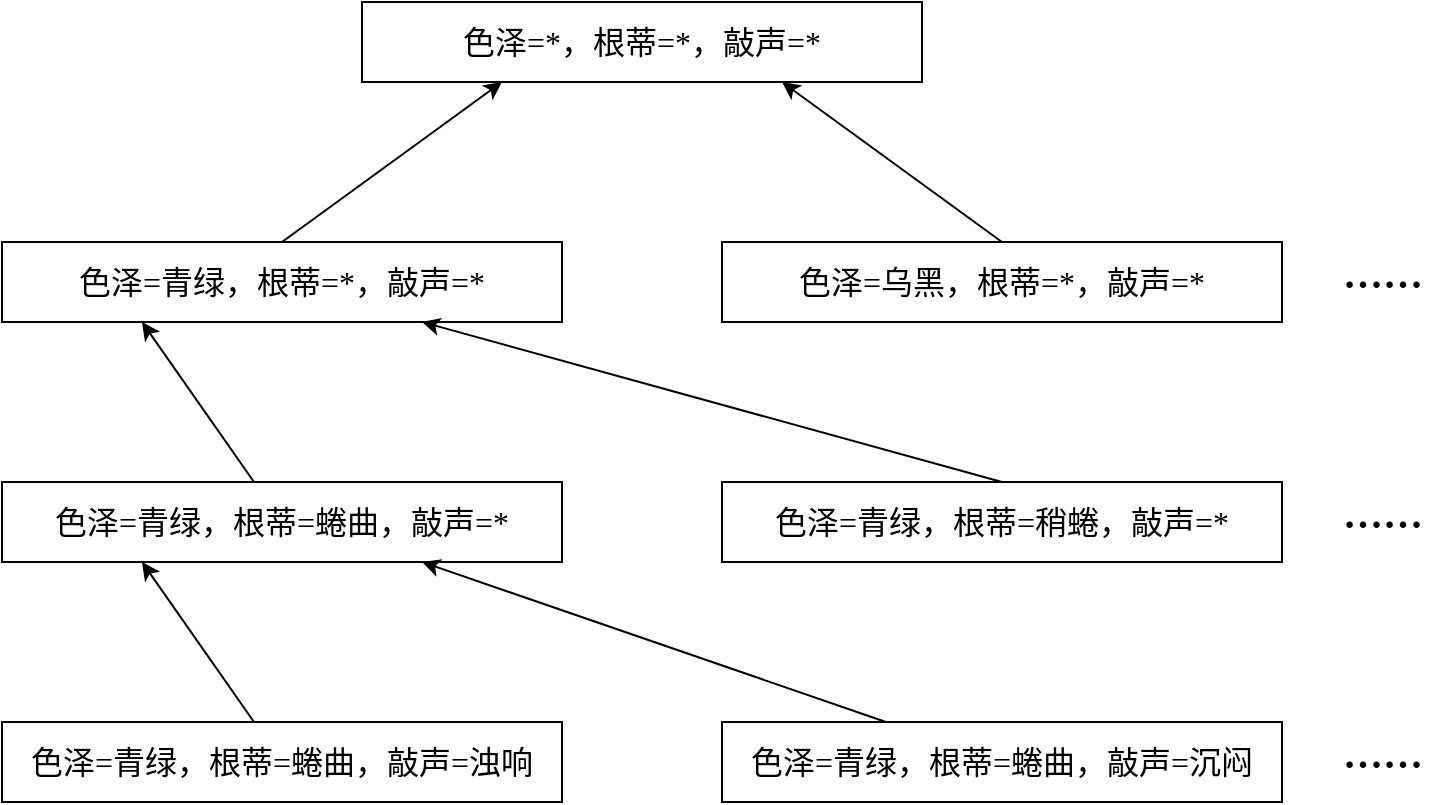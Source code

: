 <mxfile version="19.0.2" type="device" pages="2"><diagram id="UbEJG2s2M7QGK1_G_B7Q" name="假设空间"><mxGraphModel dx="782" dy="1217" grid="1" gridSize="10" guides="1" tooltips="1" connect="1" arrows="1" fold="1" page="1" pageScale="1" pageWidth="827" pageHeight="1169" math="0" shadow="0"><root><mxCell id="0"/><mxCell id="1" parent="0"/><mxCell id="nWnCtY3Y0ZtjTLEH39ii-1" value="&lt;font style=&quot;font-size: 16px;&quot; face=&quot;Times New Roman&quot;&gt;色泽=*，根蒂=*，敲声=*&lt;/font&gt;" style="rounded=0;whiteSpace=wrap;html=1;" parent="1" vertex="1"><mxGeometry x="180" y="280" width="280" height="40" as="geometry"/></mxCell><mxCell id="nWnCtY3Y0ZtjTLEH39ii-3" style="rounded=0;orthogonalLoop=1;jettySize=auto;html=1;entryX=0.25;entryY=1;entryDx=0;entryDy=0;fontFamily=Times New Roman;fontSize=16;exitX=0.5;exitY=0;exitDx=0;exitDy=0;" parent="1" source="nWnCtY3Y0ZtjTLEH39ii-2" target="nWnCtY3Y0ZtjTLEH39ii-1" edge="1"><mxGeometry relative="1" as="geometry"/></mxCell><mxCell id="nWnCtY3Y0ZtjTLEH39ii-2" value="&lt;font style=&quot;font-size: 16px;&quot; face=&quot;Times New Roman&quot;&gt;色泽=青绿，根蒂=*，敲声=*&lt;/font&gt;" style="rounded=0;whiteSpace=wrap;html=1;" parent="1" vertex="1"><mxGeometry y="400" width="280" height="40" as="geometry"/></mxCell><mxCell id="nWnCtY3Y0ZtjTLEH39ii-5" style="edgeStyle=none;rounded=0;orthogonalLoop=1;jettySize=auto;html=1;entryX=0.75;entryY=1;entryDx=0;entryDy=0;fontFamily=Times New Roman;fontSize=16;exitX=0.5;exitY=0;exitDx=0;exitDy=0;" parent="1" source="nWnCtY3Y0ZtjTLEH39ii-4" target="nWnCtY3Y0ZtjTLEH39ii-1" edge="1"><mxGeometry relative="1" as="geometry"><mxPoint x="490" y="400" as="sourcePoint"/></mxGeometry></mxCell><mxCell id="nWnCtY3Y0ZtjTLEH39ii-4" value="&lt;font style=&quot;font-size: 16px;&quot; face=&quot;Times New Roman&quot;&gt;色泽=乌黑，根蒂=*，敲声=*&lt;/font&gt;" style="rounded=0;whiteSpace=wrap;html=1;" parent="1" vertex="1"><mxGeometry x="360" y="400" width="280" height="40" as="geometry"/></mxCell><mxCell id="nWnCtY3Y0ZtjTLEH39ii-7" style="edgeStyle=none;rounded=0;orthogonalLoop=1;jettySize=auto;html=1;entryX=0.25;entryY=1;entryDx=0;entryDy=0;fontFamily=Times New Roman;fontSize=16;" parent="1" source="nWnCtY3Y0ZtjTLEH39ii-6" target="nWnCtY3Y0ZtjTLEH39ii-2" edge="1"><mxGeometry relative="1" as="geometry"/></mxCell><mxCell id="nWnCtY3Y0ZtjTLEH39ii-6" value="&lt;font style=&quot;font-size: 16px;&quot; face=&quot;Times New Roman&quot;&gt;色泽=青绿，根蒂=蜷曲，敲声=*&lt;/font&gt;" style="rounded=0;whiteSpace=wrap;html=1;" parent="1" vertex="1"><mxGeometry y="520" width="280" height="40" as="geometry"/></mxCell><mxCell id="nWnCtY3Y0ZtjTLEH39ii-10" style="edgeStyle=none;rounded=0;orthogonalLoop=1;jettySize=auto;html=1;exitX=0.5;exitY=0;exitDx=0;exitDy=0;entryX=0.75;entryY=1;entryDx=0;entryDy=0;fontFamily=Times New Roman;fontSize=16;" parent="1" source="nWnCtY3Y0ZtjTLEH39ii-8" target="nWnCtY3Y0ZtjTLEH39ii-2" edge="1"><mxGeometry relative="1" as="geometry"/></mxCell><mxCell id="nWnCtY3Y0ZtjTLEH39ii-8" value="&lt;font style=&quot;font-size: 16px;&quot; face=&quot;Times New Roman&quot;&gt;色泽=青绿，根蒂=稍蜷，敲声=*&lt;/font&gt;" style="rounded=0;whiteSpace=wrap;html=1;" parent="1" vertex="1"><mxGeometry x="360" y="520" width="280" height="40" as="geometry"/></mxCell><mxCell id="nWnCtY3Y0ZtjTLEH39ii-13" style="edgeStyle=none;rounded=0;orthogonalLoop=1;jettySize=auto;html=1;entryX=0.25;entryY=1;entryDx=0;entryDy=0;fontFamily=Times New Roman;fontSize=16;" parent="1" source="nWnCtY3Y0ZtjTLEH39ii-12" target="nWnCtY3Y0ZtjTLEH39ii-6" edge="1"><mxGeometry relative="1" as="geometry"/></mxCell><mxCell id="nWnCtY3Y0ZtjTLEH39ii-12" value="&lt;font style=&quot;font-size: 16px;&quot; face=&quot;Times New Roman&quot;&gt;色泽=青绿，根蒂=蜷曲，敲声=浊响&lt;/font&gt;" style="rounded=0;whiteSpace=wrap;html=1;" parent="1" vertex="1"><mxGeometry y="640" width="280" height="40" as="geometry"/></mxCell><mxCell id="nWnCtY3Y0ZtjTLEH39ii-15" style="edgeStyle=none;rounded=0;orthogonalLoop=1;jettySize=auto;html=1;entryX=0.75;entryY=1;entryDx=0;entryDy=0;fontFamily=Times New Roman;fontSize=16;" parent="1" source="nWnCtY3Y0ZtjTLEH39ii-14" target="nWnCtY3Y0ZtjTLEH39ii-6" edge="1"><mxGeometry relative="1" as="geometry"/></mxCell><mxCell id="nWnCtY3Y0ZtjTLEH39ii-14" value="&lt;font style=&quot;font-size: 16px;&quot; face=&quot;Times New Roman&quot;&gt;色泽=青绿，根蒂=蜷曲，敲声=沉闷&lt;/font&gt;" style="rounded=0;whiteSpace=wrap;html=1;" parent="1" vertex="1"><mxGeometry x="360" y="640" width="280" height="40" as="geometry"/></mxCell><mxCell id="nWnCtY3Y0ZtjTLEH39ii-16" value="&lt;b&gt;&lt;font style=&quot;font-size: 20px;&quot;&gt;……&lt;/font&gt;&lt;/b&gt;" style="text;html=1;align=center;verticalAlign=middle;resizable=0;points=[];autosize=1;strokeColor=none;fillColor=none;fontSize=16;fontFamily=Times New Roman;" parent="1" vertex="1"><mxGeometry x="660" y="400" width="60" height="30" as="geometry"/></mxCell><mxCell id="nWnCtY3Y0ZtjTLEH39ii-17" value="&lt;b&gt;&lt;font style=&quot;font-size: 20px;&quot;&gt;……&lt;/font&gt;&lt;/b&gt;" style="text;html=1;align=center;verticalAlign=middle;resizable=0;points=[];autosize=1;strokeColor=none;fillColor=none;fontSize=16;fontFamily=Times New Roman;" parent="1" vertex="1"><mxGeometry x="660" y="520" width="60" height="30" as="geometry"/></mxCell><mxCell id="nWnCtY3Y0ZtjTLEH39ii-18" value="&lt;b&gt;&lt;font style=&quot;font-size: 20px;&quot;&gt;……&lt;/font&gt;&lt;/b&gt;" style="text;html=1;align=center;verticalAlign=middle;resizable=0;points=[];autosize=1;strokeColor=none;fillColor=none;fontSize=16;fontFamily=Times New Roman;" parent="1" vertex="1"><mxGeometry x="660" y="640" width="60" height="30" as="geometry"/></mxCell></root></mxGraphModel></diagram><diagram id="6eshy7W9pM8Gfs-3KPH4" name="版本空间"><mxGraphModel dx="782" dy="1217" grid="1" gridSize="10" guides="1" tooltips="1" connect="1" arrows="1" fold="1" page="1" pageScale="1" pageWidth="827" pageHeight="1169" math="0" shadow="0"><root><mxCell id="0"/><mxCell id="1" parent="0"/><mxCell id="N_ucvtWamkdgxUPqKZjq-5" style="rounded=0;orthogonalLoop=1;jettySize=auto;html=1;entryX=0.5;entryY=1;entryDx=0;entryDy=0;" edge="1" parent="1" source="N_ucvtWamkdgxUPqKZjq-1" target="N_ucvtWamkdgxUPqKZjq-3"><mxGeometry relative="1" as="geometry"/></mxCell><mxCell id="N_ucvtWamkdgxUPqKZjq-6" style="edgeStyle=none;rounded=0;orthogonalLoop=1;jettySize=auto;html=1;exitX=0.75;exitY=0;exitDx=0;exitDy=0;entryX=0.5;entryY=1;entryDx=0;entryDy=0;" edge="1" parent="1" source="N_ucvtWamkdgxUPqKZjq-1" target="N_ucvtWamkdgxUPqKZjq-4"><mxGeometry relative="1" as="geometry"/></mxCell><mxCell id="N_ucvtWamkdgxUPqKZjq-7" style="edgeStyle=none;rounded=0;orthogonalLoop=1;jettySize=auto;html=1;exitX=0.25;exitY=0;exitDx=0;exitDy=0;entryX=0.5;entryY=1;entryDx=0;entryDy=0;" edge="1" parent="1" source="N_ucvtWamkdgxUPqKZjq-1" target="N_ucvtWamkdgxUPqKZjq-2"><mxGeometry relative="1" as="geometry"/></mxCell><mxCell id="N_ucvtWamkdgxUPqKZjq-1" value="&lt;font style=&quot;font-size: 16px;&quot; face=&quot;Times New Roman&quot;&gt;色泽=青绿，根蒂=蜷曲，敲声=浊响&lt;/font&gt;" style="rounded=0;whiteSpace=wrap;html=1;" vertex="1" parent="1"><mxGeometry x="320" y="640" width="280" height="40" as="geometry"/></mxCell><mxCell id="N_ucvtWamkdgxUPqKZjq-9" style="edgeStyle=none;rounded=0;orthogonalLoop=1;jettySize=auto;html=1;exitX=0.5;exitY=0;exitDx=0;exitDy=0;entryX=0.5;entryY=1;entryDx=0;entryDy=0;" edge="1" parent="1" source="N_ucvtWamkdgxUPqKZjq-2" target="N_ucvtWamkdgxUPqKZjq-8"><mxGeometry relative="1" as="geometry"/></mxCell><mxCell id="N_ucvtWamkdgxUPqKZjq-2" value="&lt;font style=&quot;font-size: 16px;&quot; face=&quot;Times New Roman&quot;&gt;色泽=*，根蒂=蜷曲，敲声=浊响&lt;/font&gt;" style="rounded=0;whiteSpace=wrap;html=1;" vertex="1" parent="1"><mxGeometry y="520" width="280" height="40" as="geometry"/></mxCell><mxCell id="N_ucvtWamkdgxUPqKZjq-11" style="edgeStyle=none;rounded=0;orthogonalLoop=1;jettySize=auto;html=1;exitX=0.5;exitY=0;exitDx=0;exitDy=0;entryX=0.5;entryY=1;entryDx=0;entryDy=0;" edge="1" parent="1" source="N_ucvtWamkdgxUPqKZjq-3" target="N_ucvtWamkdgxUPqKZjq-10"><mxGeometry relative="1" as="geometry"/></mxCell><mxCell id="N_ucvtWamkdgxUPqKZjq-3" value="&lt;font style=&quot;font-size: 16px;&quot; face=&quot;Times New Roman&quot;&gt;色泽=青绿，根蒂=*，敲声=浊响&lt;/font&gt;" style="rounded=0;whiteSpace=wrap;html=1;" vertex="1" parent="1"><mxGeometry x="320" y="520" width="280" height="40" as="geometry"/></mxCell><mxCell id="N_ucvtWamkdgxUPqKZjq-13" style="edgeStyle=none;rounded=0;orthogonalLoop=1;jettySize=auto;html=1;exitX=0.5;exitY=0;exitDx=0;exitDy=0;entryX=0.5;entryY=1;entryDx=0;entryDy=0;" edge="1" parent="1" source="N_ucvtWamkdgxUPqKZjq-4" target="N_ucvtWamkdgxUPqKZjq-12"><mxGeometry relative="1" as="geometry"/></mxCell><mxCell id="N_ucvtWamkdgxUPqKZjq-4" value="&lt;font style=&quot;font-size: 16px;&quot; face=&quot;Times New Roman&quot;&gt;色泽=青绿，根蒂=蜷曲，敲声=*&lt;/font&gt;" style="rounded=0;whiteSpace=wrap;html=1;" vertex="1" parent="1"><mxGeometry x="640" y="520" width="280" height="40" as="geometry"/></mxCell><mxCell id="N_ucvtWamkdgxUPqKZjq-8" value="&lt;font style=&quot;font-size: 16px;&quot; face=&quot;Times New Roman&quot;&gt;色泽=*，根蒂=*，敲声=浊响&lt;/font&gt;" style="rounded=0;whiteSpace=wrap;html=1;" vertex="1" parent="1"><mxGeometry y="400" width="280" height="40" as="geometry"/></mxCell><mxCell id="N_ucvtWamkdgxUPqKZjq-10" value="&lt;font style=&quot;font-size: 16px;&quot; face=&quot;Times New Roman&quot;&gt;色泽=青绿，根蒂=*，敲声=*&lt;/font&gt;" style="rounded=0;whiteSpace=wrap;html=1;" vertex="1" parent="1"><mxGeometry x="320" y="400" width="280" height="40" as="geometry"/></mxCell><mxCell id="N_ucvtWamkdgxUPqKZjq-12" value="&lt;font style=&quot;font-size: 16px;&quot; face=&quot;Times New Roman&quot;&gt;色泽=*，根蒂=蜷曲，敲声=*&lt;/font&gt;" style="rounded=0;whiteSpace=wrap;html=1;" vertex="1" parent="1"><mxGeometry x="640" y="400" width="280" height="40" as="geometry"/></mxCell></root></mxGraphModel></diagram></mxfile>